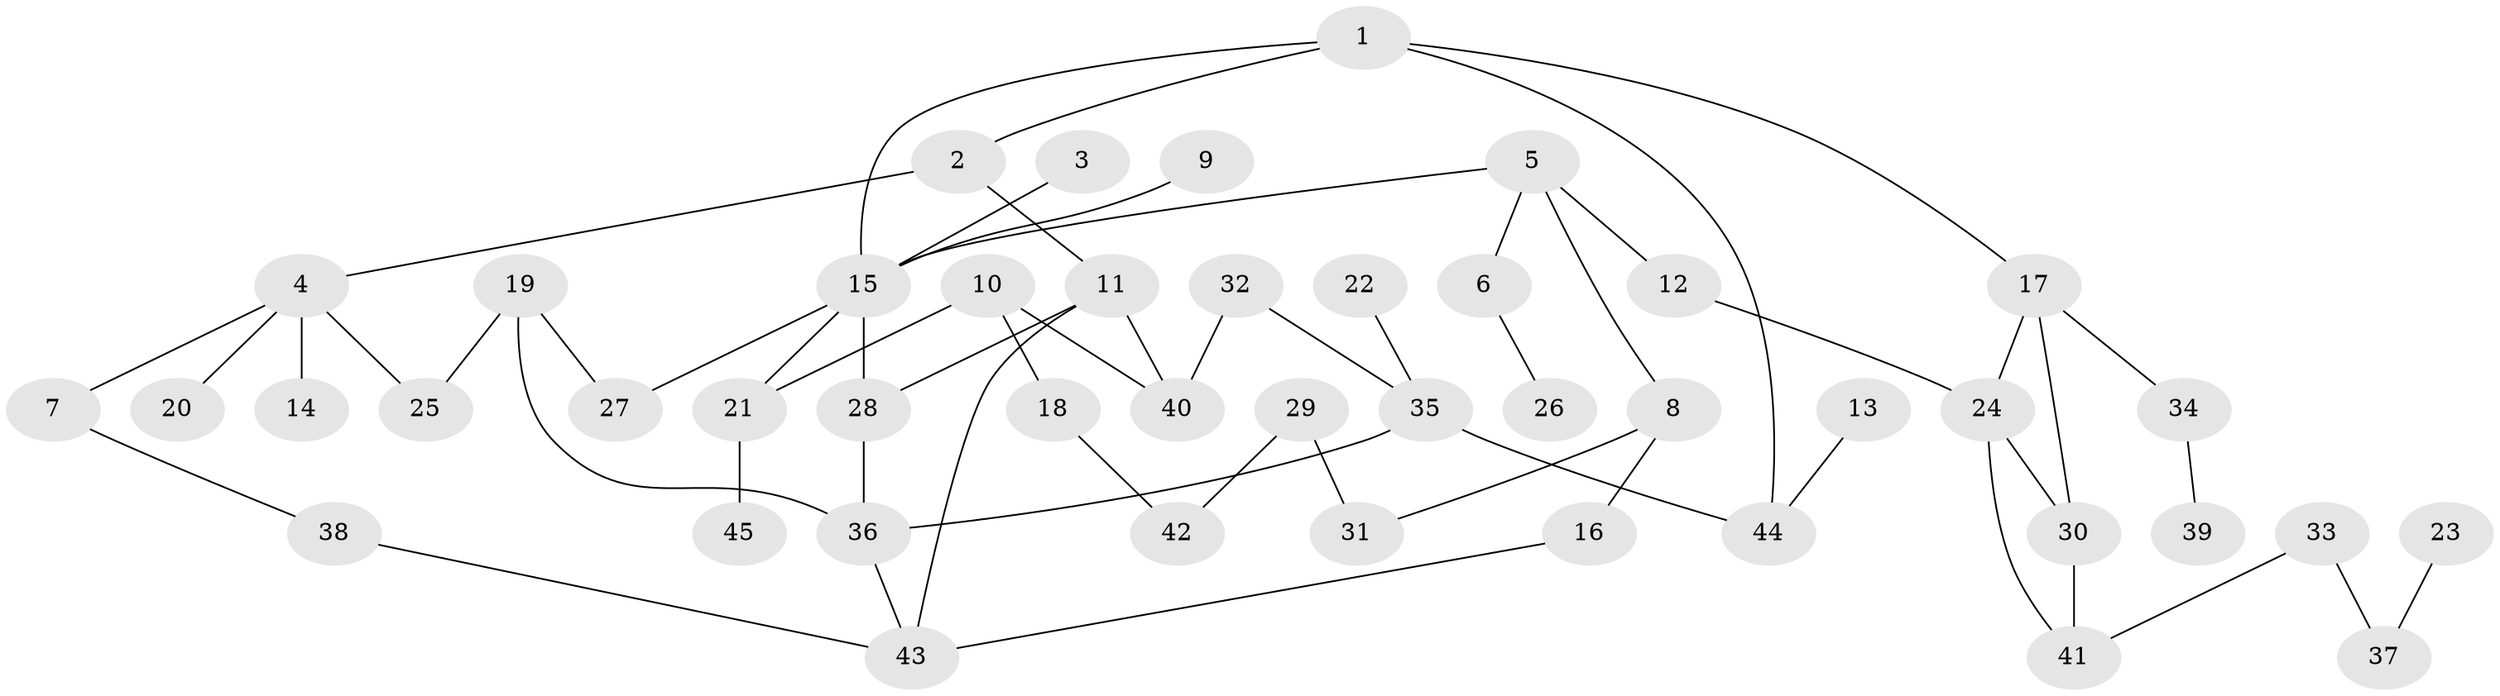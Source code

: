 // original degree distribution, {8: 0.015625, 4: 0.125, 3: 0.21875, 5: 0.046875, 1: 0.328125, 2: 0.265625}
// Generated by graph-tools (version 1.1) at 2025/36/03/04/25 23:36:04]
// undirected, 45 vertices, 57 edges
graph export_dot {
  node [color=gray90,style=filled];
  1;
  2;
  3;
  4;
  5;
  6;
  7;
  8;
  9;
  10;
  11;
  12;
  13;
  14;
  15;
  16;
  17;
  18;
  19;
  20;
  21;
  22;
  23;
  24;
  25;
  26;
  27;
  28;
  29;
  30;
  31;
  32;
  33;
  34;
  35;
  36;
  37;
  38;
  39;
  40;
  41;
  42;
  43;
  44;
  45;
  1 -- 2 [weight=1.0];
  1 -- 15 [weight=1.0];
  1 -- 17 [weight=1.0];
  1 -- 44 [weight=1.0];
  2 -- 4 [weight=1.0];
  2 -- 11 [weight=1.0];
  3 -- 15 [weight=1.0];
  4 -- 7 [weight=1.0];
  4 -- 14 [weight=1.0];
  4 -- 20 [weight=1.0];
  4 -- 25 [weight=1.0];
  5 -- 6 [weight=1.0];
  5 -- 8 [weight=1.0];
  5 -- 12 [weight=1.0];
  5 -- 15 [weight=1.0];
  6 -- 26 [weight=1.0];
  7 -- 38 [weight=1.0];
  8 -- 16 [weight=1.0];
  8 -- 31 [weight=1.0];
  9 -- 15 [weight=1.0];
  10 -- 18 [weight=1.0];
  10 -- 21 [weight=1.0];
  10 -- 40 [weight=1.0];
  11 -- 28 [weight=1.0];
  11 -- 40 [weight=1.0];
  11 -- 43 [weight=1.0];
  12 -- 24 [weight=1.0];
  13 -- 44 [weight=1.0];
  15 -- 21 [weight=1.0];
  15 -- 27 [weight=1.0];
  15 -- 28 [weight=1.0];
  16 -- 43 [weight=1.0];
  17 -- 24 [weight=1.0];
  17 -- 30 [weight=1.0];
  17 -- 34 [weight=1.0];
  18 -- 42 [weight=1.0];
  19 -- 25 [weight=1.0];
  19 -- 27 [weight=1.0];
  19 -- 36 [weight=1.0];
  21 -- 45 [weight=1.0];
  22 -- 35 [weight=1.0];
  23 -- 37 [weight=1.0];
  24 -- 30 [weight=1.0];
  24 -- 41 [weight=1.0];
  28 -- 36 [weight=1.0];
  29 -- 31 [weight=1.0];
  29 -- 42 [weight=1.0];
  30 -- 41 [weight=1.0];
  32 -- 35 [weight=1.0];
  32 -- 40 [weight=1.0];
  33 -- 37 [weight=1.0];
  33 -- 41 [weight=1.0];
  34 -- 39 [weight=1.0];
  35 -- 36 [weight=1.0];
  35 -- 44 [weight=1.0];
  36 -- 43 [weight=1.0];
  38 -- 43 [weight=1.0];
}
